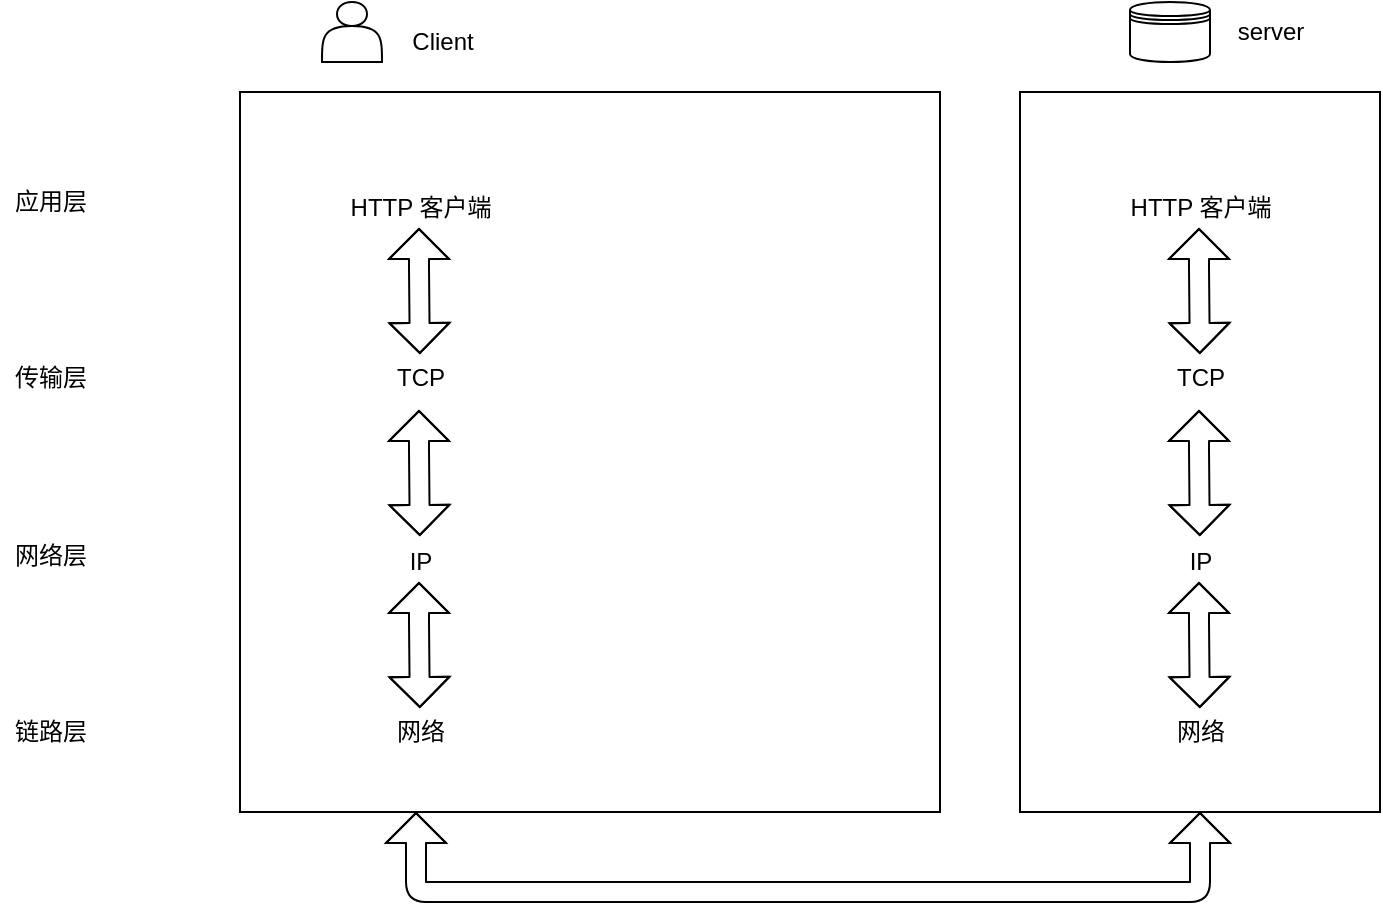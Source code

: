 <mxfile>
    <diagram id="fztzuimfahizXpgAkA_g" name="Page-1">
        <mxGraphModel dx="1723" dy="1150" grid="1" gridSize="10" guides="1" tooltips="1" connect="1" arrows="1" fold="1" page="1" pageScale="1" pageWidth="827" pageHeight="1169" math="0" shadow="0">
            <root>
                <mxCell id="0"/>
                <mxCell id="1" parent="0"/>
                <mxCell id="3" value="应用层" style="text;html=1;resizable=0;autosize=1;align=center;verticalAlign=middle;points=[];fillColor=none;strokeColor=none;rounded=0;sketch=0;" vertex="1" parent="1">
                    <mxGeometry x="80" y="405" width="50" height="20" as="geometry"/>
                </mxCell>
                <mxCell id="4" value="传输层" style="text;html=1;resizable=0;autosize=1;align=center;verticalAlign=middle;points=[];fillColor=none;strokeColor=none;rounded=0;sketch=0;" vertex="1" parent="1">
                    <mxGeometry x="80" y="493" width="50" height="20" as="geometry"/>
                </mxCell>
                <mxCell id="5" value="链路层" style="text;html=1;resizable=0;autosize=1;align=center;verticalAlign=middle;points=[];fillColor=none;strokeColor=none;rounded=0;sketch=0;" vertex="1" parent="1">
                    <mxGeometry x="80" y="670" width="50" height="20" as="geometry"/>
                </mxCell>
                <mxCell id="6" value="网络层" style="text;html=1;resizable=0;autosize=1;align=center;verticalAlign=middle;points=[];fillColor=none;strokeColor=none;rounded=0;sketch=0;" vertex="1" parent="1">
                    <mxGeometry x="80" y="582" width="50" height="20" as="geometry"/>
                </mxCell>
                <mxCell id="9" value="" style="rounded=0;whiteSpace=wrap;html=1;" vertex="1" parent="1">
                    <mxGeometry x="200" y="360" width="350" height="360" as="geometry"/>
                </mxCell>
                <mxCell id="13" value="TCP" style="text;html=1;resizable=0;autosize=1;align=center;verticalAlign=middle;points=[];fillColor=none;strokeColor=none;rounded=0;" vertex="1" parent="1">
                    <mxGeometry x="270" y="493" width="40" height="20" as="geometry"/>
                </mxCell>
                <mxCell id="14" value="IP" style="text;html=1;resizable=0;autosize=1;align=center;verticalAlign=middle;points=[];fillColor=none;strokeColor=none;rounded=0;" vertex="1" parent="1">
                    <mxGeometry x="275" y="585" width="30" height="20" as="geometry"/>
                </mxCell>
                <mxCell id="15" value="网络" style="text;html=1;resizable=0;autosize=1;align=center;verticalAlign=middle;points=[];fillColor=none;strokeColor=none;rounded=0;" vertex="1" parent="1">
                    <mxGeometry x="270" y="670" width="40" height="20" as="geometry"/>
                </mxCell>
                <mxCell id="22" value="HTTP 客户端" style="text;html=1;resizable=0;autosize=1;align=center;verticalAlign=middle;points=[];fillColor=none;strokeColor=none;rounded=0;" vertex="1" parent="1">
                    <mxGeometry x="245" y="408" width="90" height="20" as="geometry"/>
                </mxCell>
                <mxCell id="25" value="" style="group" vertex="1" connectable="0" parent="1">
                    <mxGeometry x="241" y="315" width="85" height="30" as="geometry"/>
                </mxCell>
                <mxCell id="2" value="Client" style="text;html=1;resizable=0;autosize=1;align=center;verticalAlign=middle;points=[];fillColor=none;strokeColor=none;rounded=0;" vertex="1" parent="25">
                    <mxGeometry x="35" y="10" width="50" height="20" as="geometry"/>
                </mxCell>
                <mxCell id="11" value="" style="shape=actor;whiteSpace=wrap;html=1;" vertex="1" parent="25">
                    <mxGeometry width="30" height="30" as="geometry"/>
                </mxCell>
                <mxCell id="27" value="" style="group" vertex="1" connectable="0" parent="1">
                    <mxGeometry x="645" y="315" width="95" height="30" as="geometry"/>
                </mxCell>
                <mxCell id="7" value="server" style="text;html=1;resizable=0;autosize=1;align=center;verticalAlign=middle;points=[];fillColor=none;strokeColor=none;rounded=0;" vertex="1" parent="27">
                    <mxGeometry x="45" y="5" width="50" height="20" as="geometry"/>
                </mxCell>
                <mxCell id="24" value="" style="shape=datastore;whiteSpace=wrap;html=1;sketch=0;" vertex="1" parent="27">
                    <mxGeometry width="40" height="30" as="geometry"/>
                </mxCell>
                <mxCell id="41" value="" style="shape=flexArrow;endArrow=classic;startArrow=classic;html=1;fillColor=default;gradientColor=#ffffff;endWidth=19;endSize=4.67;startWidth=19;startSize=4.67;" edge="1" parent="1">
                    <mxGeometry width="100" height="100" relative="1" as="geometry">
                        <mxPoint x="289.906" y="668" as="sourcePoint"/>
                        <mxPoint x="289.5" y="605" as="targetPoint"/>
                        <Array as="points">
                            <mxPoint x="289.5" y="625"/>
                        </Array>
                    </mxGeometry>
                </mxCell>
                <mxCell id="42" value="" style="shape=flexArrow;endArrow=classic;startArrow=classic;html=1;fillColor=default;gradientColor=#ffffff;endWidth=19;endSize=4.67;startWidth=19;startSize=4.67;" edge="1" parent="1">
                    <mxGeometry width="100" height="100" relative="1" as="geometry">
                        <mxPoint x="289.906" y="582" as="sourcePoint"/>
                        <mxPoint x="289.5" y="519" as="targetPoint"/>
                        <Array as="points">
                            <mxPoint x="289.5" y="539"/>
                        </Array>
                    </mxGeometry>
                </mxCell>
                <mxCell id="43" value="" style="shape=flexArrow;endArrow=classic;startArrow=classic;html=1;fillColor=default;gradientColor=#ffffff;endWidth=19;endSize=4.67;startWidth=19;startSize=4.67;" edge="1" parent="1">
                    <mxGeometry width="100" height="100" relative="1" as="geometry">
                        <mxPoint x="289.906" y="491" as="sourcePoint"/>
                        <mxPoint x="289.5" y="428" as="targetPoint"/>
                        <Array as="points">
                            <mxPoint x="289.5" y="448"/>
                        </Array>
                    </mxGeometry>
                </mxCell>
                <mxCell id="44" value="" style="rounded=0;whiteSpace=wrap;html=1;" vertex="1" parent="1">
                    <mxGeometry x="590" y="360" width="180" height="360" as="geometry"/>
                </mxCell>
                <mxCell id="45" value="TCP" style="text;html=1;resizable=0;autosize=1;align=center;verticalAlign=middle;points=[];fillColor=none;strokeColor=none;rounded=0;" vertex="1" parent="1">
                    <mxGeometry x="660" y="493" width="40" height="20" as="geometry"/>
                </mxCell>
                <mxCell id="46" value="IP" style="text;html=1;resizable=0;autosize=1;align=center;verticalAlign=middle;points=[];fillColor=none;strokeColor=none;rounded=0;" vertex="1" parent="1">
                    <mxGeometry x="665" y="585" width="30" height="20" as="geometry"/>
                </mxCell>
                <mxCell id="47" value="网络" style="text;html=1;resizable=0;autosize=1;align=center;verticalAlign=middle;points=[];fillColor=none;strokeColor=none;rounded=0;" vertex="1" parent="1">
                    <mxGeometry x="660" y="670" width="40" height="20" as="geometry"/>
                </mxCell>
                <mxCell id="48" value="HTTP 客户端" style="text;html=1;resizable=0;autosize=1;align=center;verticalAlign=middle;points=[];fillColor=none;strokeColor=none;rounded=0;" vertex="1" parent="1">
                    <mxGeometry x="635" y="408" width="90" height="20" as="geometry"/>
                </mxCell>
                <mxCell id="49" value="" style="shape=flexArrow;endArrow=classic;startArrow=classic;html=1;fillColor=default;gradientColor=#ffffff;endWidth=19;endSize=4.67;startWidth=19;startSize=4.67;" edge="1" parent="1">
                    <mxGeometry width="100" height="100" relative="1" as="geometry">
                        <mxPoint x="679.906" y="668" as="sourcePoint"/>
                        <mxPoint x="679.5" y="605" as="targetPoint"/>
                        <Array as="points">
                            <mxPoint x="679.5" y="625"/>
                        </Array>
                    </mxGeometry>
                </mxCell>
                <mxCell id="50" value="" style="shape=flexArrow;endArrow=classic;startArrow=classic;html=1;fillColor=default;gradientColor=#ffffff;endWidth=19;endSize=4.67;startWidth=19;startSize=4.67;" edge="1" parent="1">
                    <mxGeometry width="100" height="100" relative="1" as="geometry">
                        <mxPoint x="679.906" y="582" as="sourcePoint"/>
                        <mxPoint x="679.5" y="519" as="targetPoint"/>
                        <Array as="points">
                            <mxPoint x="679.5" y="539"/>
                        </Array>
                    </mxGeometry>
                </mxCell>
                <mxCell id="51" value="" style="shape=flexArrow;endArrow=classic;startArrow=classic;html=1;fillColor=default;gradientColor=#ffffff;endWidth=19;endSize=4.67;startWidth=19;startSize=4.67;" edge="1" parent="1">
                    <mxGeometry width="100" height="100" relative="1" as="geometry">
                        <mxPoint x="679.906" y="491" as="sourcePoint"/>
                        <mxPoint x="679.5" y="428" as="targetPoint"/>
                        <Array as="points">
                            <mxPoint x="679.5" y="448"/>
                        </Array>
                    </mxGeometry>
                </mxCell>
                <mxCell id="52" value="" style="shape=flexArrow;endArrow=classic;startArrow=classic;html=1;fillColor=default;gradientColor=#ffffff;endWidth=19;endSize=4.67;startWidth=19;startSize=4.67;exitX=0.5;exitY=1;exitDx=0;exitDy=0;" edge="1" parent="1" source="44">
                    <mxGeometry width="100" height="100" relative="1" as="geometry">
                        <mxPoint x="540" y="720" as="sourcePoint"/>
                        <mxPoint x="288" y="720" as="targetPoint"/>
                        <Array as="points">
                            <mxPoint x="680" y="760"/>
                            <mxPoint x="288" y="760"/>
                        </Array>
                    </mxGeometry>
                </mxCell>
            </root>
        </mxGraphModel>
    </diagram>
</mxfile>